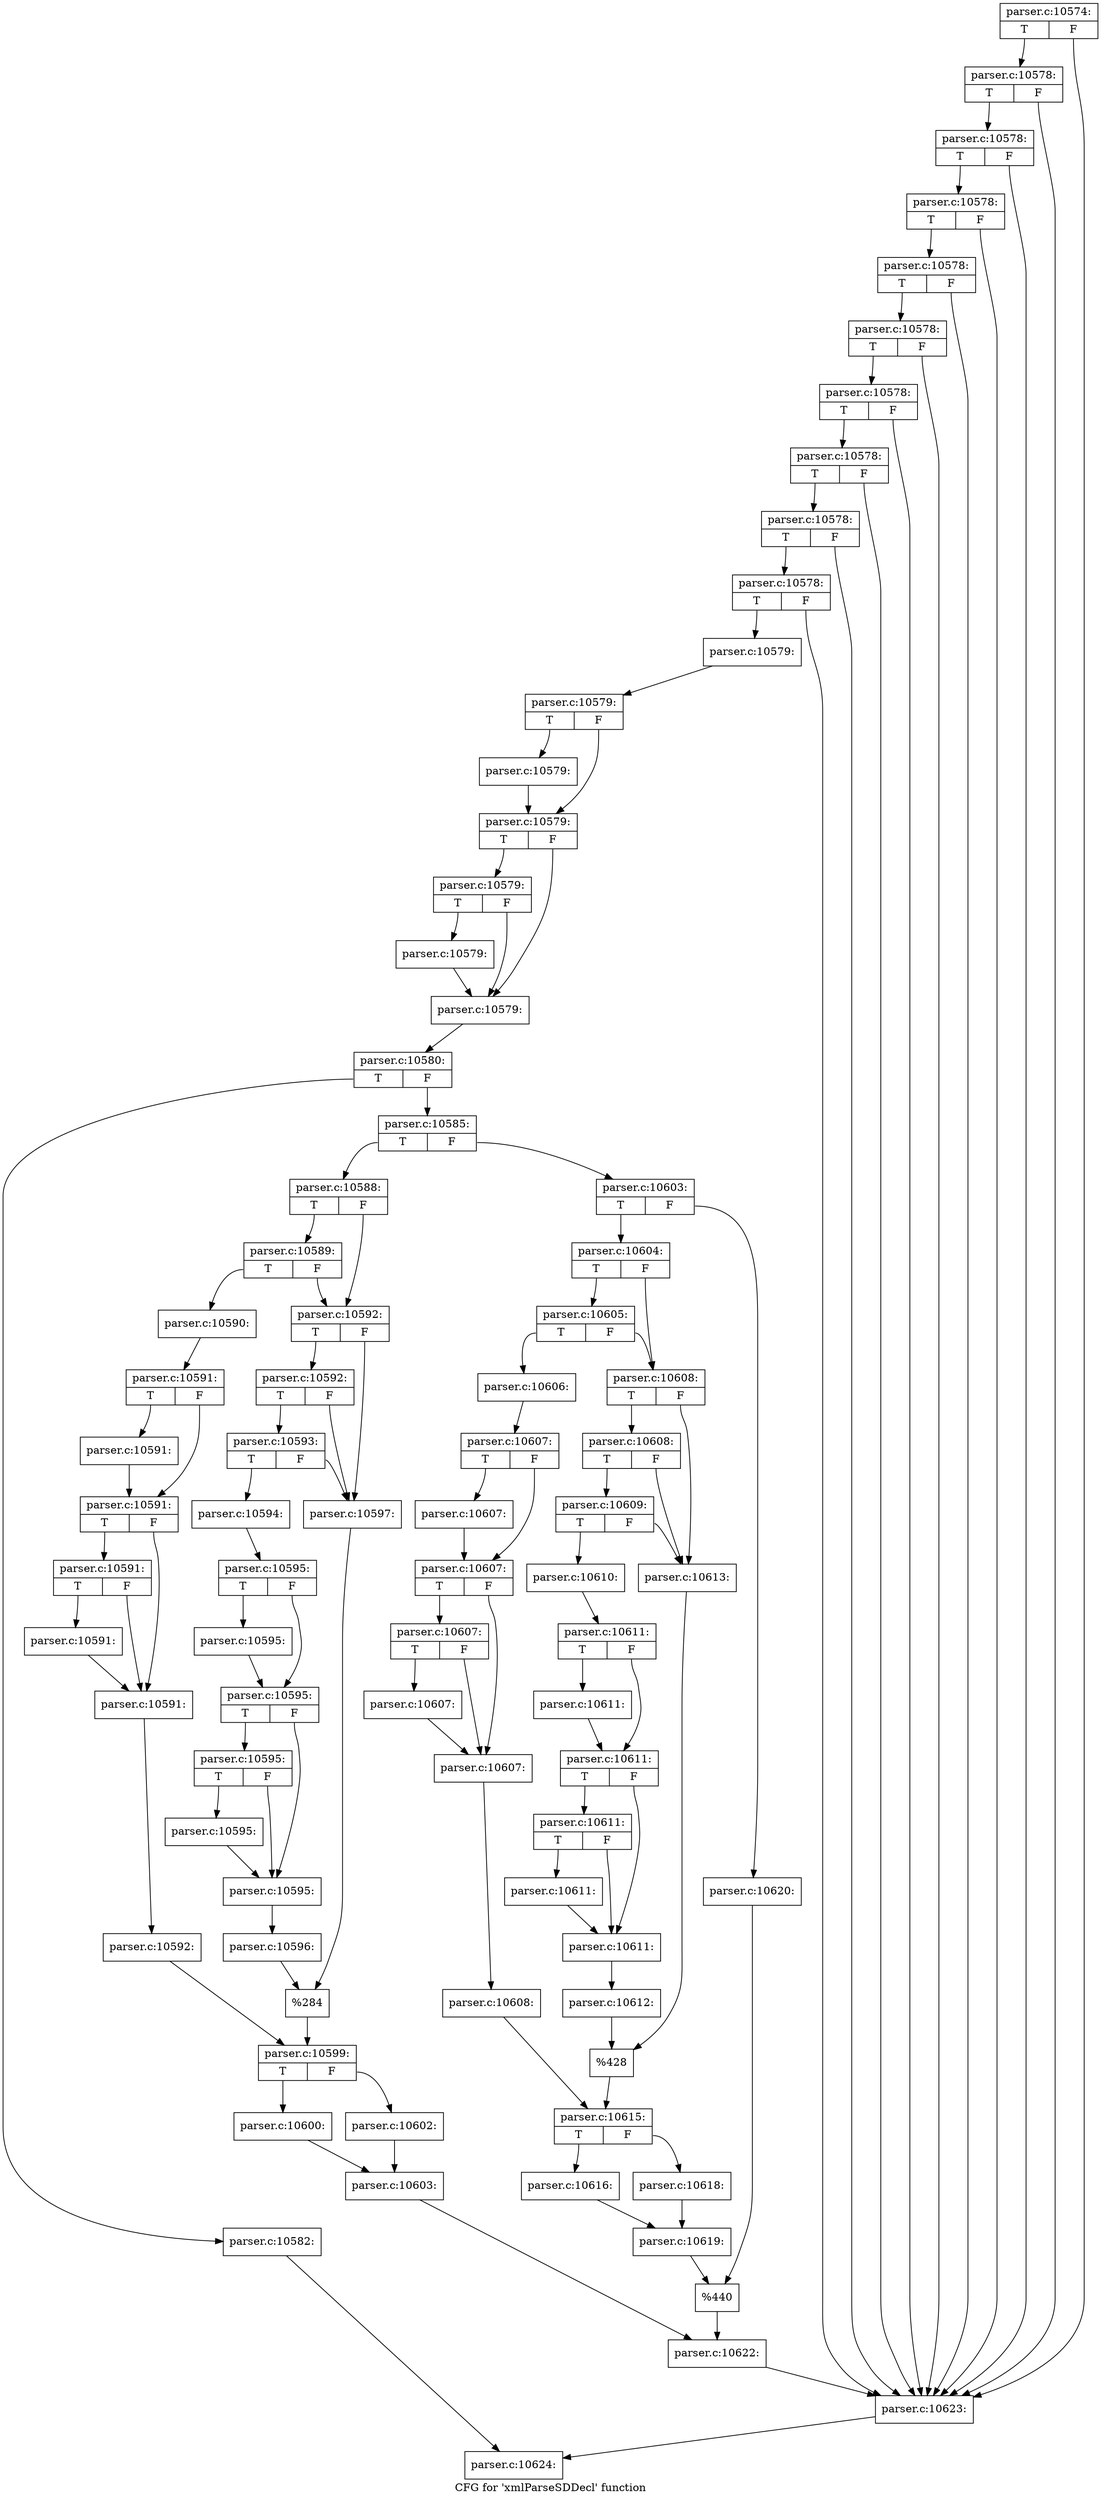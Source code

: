 digraph "CFG for 'xmlParseSDDecl' function" {
	label="CFG for 'xmlParseSDDecl' function";

	Node0x5d73cb0 [shape=record,label="{parser.c:10574:|{<s0>T|<s1>F}}"];
	Node0x5d73cb0:s0 -> Node0x5d7dde0;
	Node0x5d73cb0:s1 -> Node0x5d73ab0;
	Node0x5d7dde0 [shape=record,label="{parser.c:10578:|{<s0>T|<s1>F}}"];
	Node0x5d7dde0:s0 -> Node0x5d7dd90;
	Node0x5d7dde0:s1 -> Node0x5d73ab0;
	Node0x5d7dd90 [shape=record,label="{parser.c:10578:|{<s0>T|<s1>F}}"];
	Node0x5d7dd90:s0 -> Node0x5d7dd40;
	Node0x5d7dd90:s1 -> Node0x5d73ab0;
	Node0x5d7dd40 [shape=record,label="{parser.c:10578:|{<s0>T|<s1>F}}"];
	Node0x5d7dd40:s0 -> Node0x5d7dcf0;
	Node0x5d7dd40:s1 -> Node0x5d73ab0;
	Node0x5d7dcf0 [shape=record,label="{parser.c:10578:|{<s0>T|<s1>F}}"];
	Node0x5d7dcf0:s0 -> Node0x5d7dca0;
	Node0x5d7dcf0:s1 -> Node0x5d73ab0;
	Node0x5d7dca0 [shape=record,label="{parser.c:10578:|{<s0>T|<s1>F}}"];
	Node0x5d7dca0:s0 -> Node0x5d7dc50;
	Node0x5d7dca0:s1 -> Node0x5d73ab0;
	Node0x5d7dc50 [shape=record,label="{parser.c:10578:|{<s0>T|<s1>F}}"];
	Node0x5d7dc50:s0 -> Node0x5d7dc00;
	Node0x5d7dc50:s1 -> Node0x5d73ab0;
	Node0x5d7dc00 [shape=record,label="{parser.c:10578:|{<s0>T|<s1>F}}"];
	Node0x5d7dc00:s0 -> Node0x5d7dbb0;
	Node0x5d7dc00:s1 -> Node0x5d73ab0;
	Node0x5d7dbb0 [shape=record,label="{parser.c:10578:|{<s0>T|<s1>F}}"];
	Node0x5d7dbb0:s0 -> Node0x5d7db60;
	Node0x5d7dbb0:s1 -> Node0x5d73ab0;
	Node0x5d7db60 [shape=record,label="{parser.c:10578:|{<s0>T|<s1>F}}"];
	Node0x5d7db60:s0 -> Node0x5d72bd0;
	Node0x5d7db60:s1 -> Node0x5d73ab0;
	Node0x5d72bd0 [shape=record,label="{parser.c:10579:}"];
	Node0x5d72bd0 -> Node0x5d80eb0;
	Node0x5d80eb0 [shape=record,label="{parser.c:10579:|{<s0>T|<s1>F}}"];
	Node0x5d80eb0:s0 -> Node0x5d81920;
	Node0x5d80eb0:s1 -> Node0x5d81970;
	Node0x5d81920 [shape=record,label="{parser.c:10579:}"];
	Node0x5d81920 -> Node0x5d81970;
	Node0x5d81970 [shape=record,label="{parser.c:10579:|{<s0>T|<s1>F}}"];
	Node0x5d81970:s0 -> Node0x5d82050;
	Node0x5d81970:s1 -> Node0x5d82000;
	Node0x5d82050 [shape=record,label="{parser.c:10579:|{<s0>T|<s1>F}}"];
	Node0x5d82050:s0 -> Node0x5d81fb0;
	Node0x5d82050:s1 -> Node0x5d82000;
	Node0x5d81fb0 [shape=record,label="{parser.c:10579:}"];
	Node0x5d81fb0 -> Node0x5d82000;
	Node0x5d82000 [shape=record,label="{parser.c:10579:}"];
	Node0x5d82000 -> Node0x5d80e10;
	Node0x5d80e10 [shape=record,label="{parser.c:10580:|{<s0>T|<s1>F}}"];
	Node0x5d80e10:s0 -> Node0x5d80e60;
	Node0x5d80e10:s1 -> Node0x5d82b80;
	Node0x5d80e60 [shape=record,label="{parser.c:10582:}"];
	Node0x5d80e60 -> Node0x5d73a00;
	Node0x5d82b80 [shape=record,label="{parser.c:10585:|{<s0>T|<s1>F}}"];
	Node0x5d82b80:s0 -> Node0x5d83820;
	Node0x5d82b80:s1 -> Node0x5d838c0;
	Node0x5d83820 [shape=record,label="{parser.c:10588:|{<s0>T|<s1>F}}"];
	Node0x5d83820:s0 -> Node0x5d840f0;
	Node0x5d83820:s1 -> Node0x5d840a0;
	Node0x5d840f0 [shape=record,label="{parser.c:10589:|{<s0>T|<s1>F}}"];
	Node0x5d840f0:s0 -> Node0x5d84000;
	Node0x5d840f0:s1 -> Node0x5d840a0;
	Node0x5d84000 [shape=record,label="{parser.c:10590:}"];
	Node0x5d84000 -> Node0x5d84e30;
	Node0x5d84e30 [shape=record,label="{parser.c:10591:|{<s0>T|<s1>F}}"];
	Node0x5d84e30:s0 -> Node0x5d858a0;
	Node0x5d84e30:s1 -> Node0x5d858f0;
	Node0x5d858a0 [shape=record,label="{parser.c:10591:}"];
	Node0x5d858a0 -> Node0x5d858f0;
	Node0x5d858f0 [shape=record,label="{parser.c:10591:|{<s0>T|<s1>F}}"];
	Node0x5d858f0:s0 -> Node0x5d85fd0;
	Node0x5d858f0:s1 -> Node0x5d85f80;
	Node0x5d85fd0 [shape=record,label="{parser.c:10591:|{<s0>T|<s1>F}}"];
	Node0x5d85fd0:s0 -> Node0x5d85f30;
	Node0x5d85fd0:s1 -> Node0x5d85f80;
	Node0x5d85f30 [shape=record,label="{parser.c:10591:}"];
	Node0x5d85f30 -> Node0x5d85f80;
	Node0x5d85f80 [shape=record,label="{parser.c:10591:}"];
	Node0x5d85f80 -> Node0x5d84d90;
	Node0x5d84d90 [shape=record,label="{parser.c:10592:}"];
	Node0x5d84d90 -> Node0x5d84050;
	Node0x5d840a0 [shape=record,label="{parser.c:10592:|{<s0>T|<s1>F}}"];
	Node0x5d840a0:s0 -> Node0x5d86bc0;
	Node0x5d840a0:s1 -> Node0x5d86af0;
	Node0x5d86bc0 [shape=record,label="{parser.c:10592:|{<s0>T|<s1>F}}"];
	Node0x5d86bc0:s0 -> Node0x5d86b40;
	Node0x5d86bc0:s1 -> Node0x5d86af0;
	Node0x5d86b40 [shape=record,label="{parser.c:10593:|{<s0>T|<s1>F}}"];
	Node0x5d86b40:s0 -> Node0x5d84de0;
	Node0x5d86b40:s1 -> Node0x5d86af0;
	Node0x5d84de0 [shape=record,label="{parser.c:10594:}"];
	Node0x5d84de0 -> Node0x5d87e90;
	Node0x5d87e90 [shape=record,label="{parser.c:10595:|{<s0>T|<s1>F}}"];
	Node0x5d87e90:s0 -> Node0x5d88900;
	Node0x5d87e90:s1 -> Node0x5d88950;
	Node0x5d88900 [shape=record,label="{parser.c:10595:}"];
	Node0x5d88900 -> Node0x5d88950;
	Node0x5d88950 [shape=record,label="{parser.c:10595:|{<s0>T|<s1>F}}"];
	Node0x5d88950:s0 -> Node0x5d89030;
	Node0x5d88950:s1 -> Node0x5d88fe0;
	Node0x5d89030 [shape=record,label="{parser.c:10595:|{<s0>T|<s1>F}}"];
	Node0x5d89030:s0 -> Node0x5d88f90;
	Node0x5d89030:s1 -> Node0x5d88fe0;
	Node0x5d88f90 [shape=record,label="{parser.c:10595:}"];
	Node0x5d88f90 -> Node0x5d88fe0;
	Node0x5d88fe0 [shape=record,label="{parser.c:10595:}"];
	Node0x5d88fe0 -> Node0x5d87df0;
	Node0x5d87df0 [shape=record,label="{parser.c:10596:}"];
	Node0x5d87df0 -> Node0x5d86aa0;
	Node0x5d86af0 [shape=record,label="{parser.c:10597:}"];
	Node0x5d86af0 -> Node0x5d86aa0;
	Node0x5d86aa0 [shape=record,label="{%284}"];
	Node0x5d86aa0 -> Node0x5d84050;
	Node0x5d84050 [shape=record,label="{parser.c:10599:|{<s0>T|<s1>F}}"];
	Node0x5d84050:s0 -> Node0x5d87e40;
	Node0x5d84050:s1 -> Node0x5d89f80;
	Node0x5d87e40 [shape=record,label="{parser.c:10600:}"];
	Node0x5d87e40 -> Node0x5d89f30;
	Node0x5d89f80 [shape=record,label="{parser.c:10602:}"];
	Node0x5d89f80 -> Node0x5d89f30;
	Node0x5d89f30 [shape=record,label="{parser.c:10603:}"];
	Node0x5d89f30 -> Node0x5d83870;
	Node0x5d838c0 [shape=record,label="{parser.c:10603:|{<s0>T|<s1>F}}"];
	Node0x5d838c0:s0 -> Node0x5d8aab0;
	Node0x5d838c0:s1 -> Node0x5d8ab50;
	Node0x5d8aab0 [shape=record,label="{parser.c:10604:|{<s0>T|<s1>F}}"];
	Node0x5d8aab0:s0 -> Node0x5d8b380;
	Node0x5d8aab0:s1 -> Node0x5d8b330;
	Node0x5d8b380 [shape=record,label="{parser.c:10605:|{<s0>T|<s1>F}}"];
	Node0x5d8b380:s0 -> Node0x5d8b290;
	Node0x5d8b380:s1 -> Node0x5d8b330;
	Node0x5d8b290 [shape=record,label="{parser.c:10606:}"];
	Node0x5d8b290 -> Node0x5d8c0c0;
	Node0x5d8c0c0 [shape=record,label="{parser.c:10607:|{<s0>T|<s1>F}}"];
	Node0x5d8c0c0:s0 -> Node0x5d8cb30;
	Node0x5d8c0c0:s1 -> Node0x5d8cb80;
	Node0x5d8cb30 [shape=record,label="{parser.c:10607:}"];
	Node0x5d8cb30 -> Node0x5d8cb80;
	Node0x5d8cb80 [shape=record,label="{parser.c:10607:|{<s0>T|<s1>F}}"];
	Node0x5d8cb80:s0 -> Node0x5d8d260;
	Node0x5d8cb80:s1 -> Node0x5d8d210;
	Node0x5d8d260 [shape=record,label="{parser.c:10607:|{<s0>T|<s1>F}}"];
	Node0x5d8d260:s0 -> Node0x5d8d1c0;
	Node0x5d8d260:s1 -> Node0x5d8d210;
	Node0x5d8d1c0 [shape=record,label="{parser.c:10607:}"];
	Node0x5d8d1c0 -> Node0x5d8d210;
	Node0x5d8d210 [shape=record,label="{parser.c:10607:}"];
	Node0x5d8d210 -> Node0x5d8c020;
	Node0x5d8c020 [shape=record,label="{parser.c:10608:}"];
	Node0x5d8c020 -> Node0x5d8b2e0;
	Node0x5d8b330 [shape=record,label="{parser.c:10608:|{<s0>T|<s1>F}}"];
	Node0x5d8b330:s0 -> Node0x5d8de50;
	Node0x5d8b330:s1 -> Node0x5d8dd80;
	Node0x5d8de50 [shape=record,label="{parser.c:10608:|{<s0>T|<s1>F}}"];
	Node0x5d8de50:s0 -> Node0x5d8ddd0;
	Node0x5d8de50:s1 -> Node0x5d8dd80;
	Node0x5d8ddd0 [shape=record,label="{parser.c:10609:|{<s0>T|<s1>F}}"];
	Node0x5d8ddd0:s0 -> Node0x5d8c070;
	Node0x5d8ddd0:s1 -> Node0x5d8dd80;
	Node0x5d8c070 [shape=record,label="{parser.c:10610:}"];
	Node0x5d8c070 -> Node0x5d8f0e0;
	Node0x5d8f0e0 [shape=record,label="{parser.c:10611:|{<s0>T|<s1>F}}"];
	Node0x5d8f0e0:s0 -> Node0x5d8fb50;
	Node0x5d8f0e0:s1 -> Node0x5d8fba0;
	Node0x5d8fb50 [shape=record,label="{parser.c:10611:}"];
	Node0x5d8fb50 -> Node0x5d8fba0;
	Node0x5d8fba0 [shape=record,label="{parser.c:10611:|{<s0>T|<s1>F}}"];
	Node0x5d8fba0:s0 -> Node0x5d90280;
	Node0x5d8fba0:s1 -> Node0x5d90230;
	Node0x5d90280 [shape=record,label="{parser.c:10611:|{<s0>T|<s1>F}}"];
	Node0x5d90280:s0 -> Node0x5d901e0;
	Node0x5d90280:s1 -> Node0x5d90230;
	Node0x5d901e0 [shape=record,label="{parser.c:10611:}"];
	Node0x5d901e0 -> Node0x5d90230;
	Node0x5d90230 [shape=record,label="{parser.c:10611:}"];
	Node0x5d90230 -> Node0x5d8f040;
	Node0x5d8f040 [shape=record,label="{parser.c:10612:}"];
	Node0x5d8f040 -> Node0x5d8dd30;
	Node0x5d8dd80 [shape=record,label="{parser.c:10613:}"];
	Node0x5d8dd80 -> Node0x5d8dd30;
	Node0x5d8dd30 [shape=record,label="{%428}"];
	Node0x5d8dd30 -> Node0x5d8b2e0;
	Node0x5d8b2e0 [shape=record,label="{parser.c:10615:|{<s0>T|<s1>F}}"];
	Node0x5d8b2e0:s0 -> Node0x5d8f090;
	Node0x5d8b2e0:s1 -> Node0x5d911d0;
	Node0x5d8f090 [shape=record,label="{parser.c:10616:}"];
	Node0x5d8f090 -> Node0x5d91180;
	Node0x5d911d0 [shape=record,label="{parser.c:10618:}"];
	Node0x5d911d0 -> Node0x5d91180;
	Node0x5d91180 [shape=record,label="{parser.c:10619:}"];
	Node0x5d91180 -> Node0x5d8ab00;
	Node0x5d8ab50 [shape=record,label="{parser.c:10620:}"];
	Node0x5d8ab50 -> Node0x5d8ab00;
	Node0x5d8ab00 [shape=record,label="{%440}"];
	Node0x5d8ab00 -> Node0x5d83870;
	Node0x5d83870 [shape=record,label="{parser.c:10622:}"];
	Node0x5d83870 -> Node0x5d73ab0;
	Node0x5d73ab0 [shape=record,label="{parser.c:10623:}"];
	Node0x5d73ab0 -> Node0x5d73a00;
	Node0x5d73a00 [shape=record,label="{parser.c:10624:}"];
}
